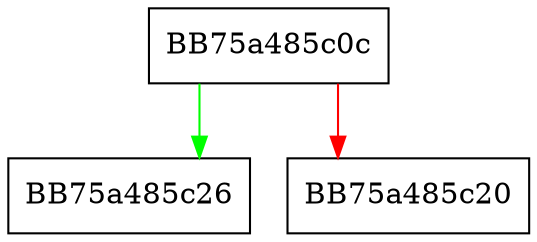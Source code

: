 digraph _throw_if_out_of_range {
  node [shape="box"];
  graph [splines=ortho];
  BB75a485c0c -> BB75a485c26 [color="green"];
  BB75a485c0c -> BB75a485c20 [color="red"];
}